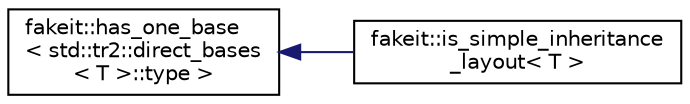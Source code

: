 digraph "Graphical Class Hierarchy"
{
  edge [fontname="Helvetica",fontsize="10",labelfontname="Helvetica",labelfontsize="10"];
  node [fontname="Helvetica",fontsize="10",shape=record];
  rankdir="LR";
  Node1 [label="fakeit::has_one_base\l\< std::tr2::direct_bases\l\< T \>::type \>",height=0.2,width=0.4,color="black", fillcolor="white", style="filled",URL="$d4/d24/classfakeit_1_1has__one__base.html"];
  Node1 -> Node2 [dir="back",color="midnightblue",fontsize="10",style="solid",fontname="Helvetica"];
  Node2 [label="fakeit::is_simple_inheritance\l_layout\< T \>",height=0.2,width=0.4,color="black", fillcolor="white", style="filled",URL="$de/d28/classfakeit_1_1is__simple__inheritance__layout.html"];
}
